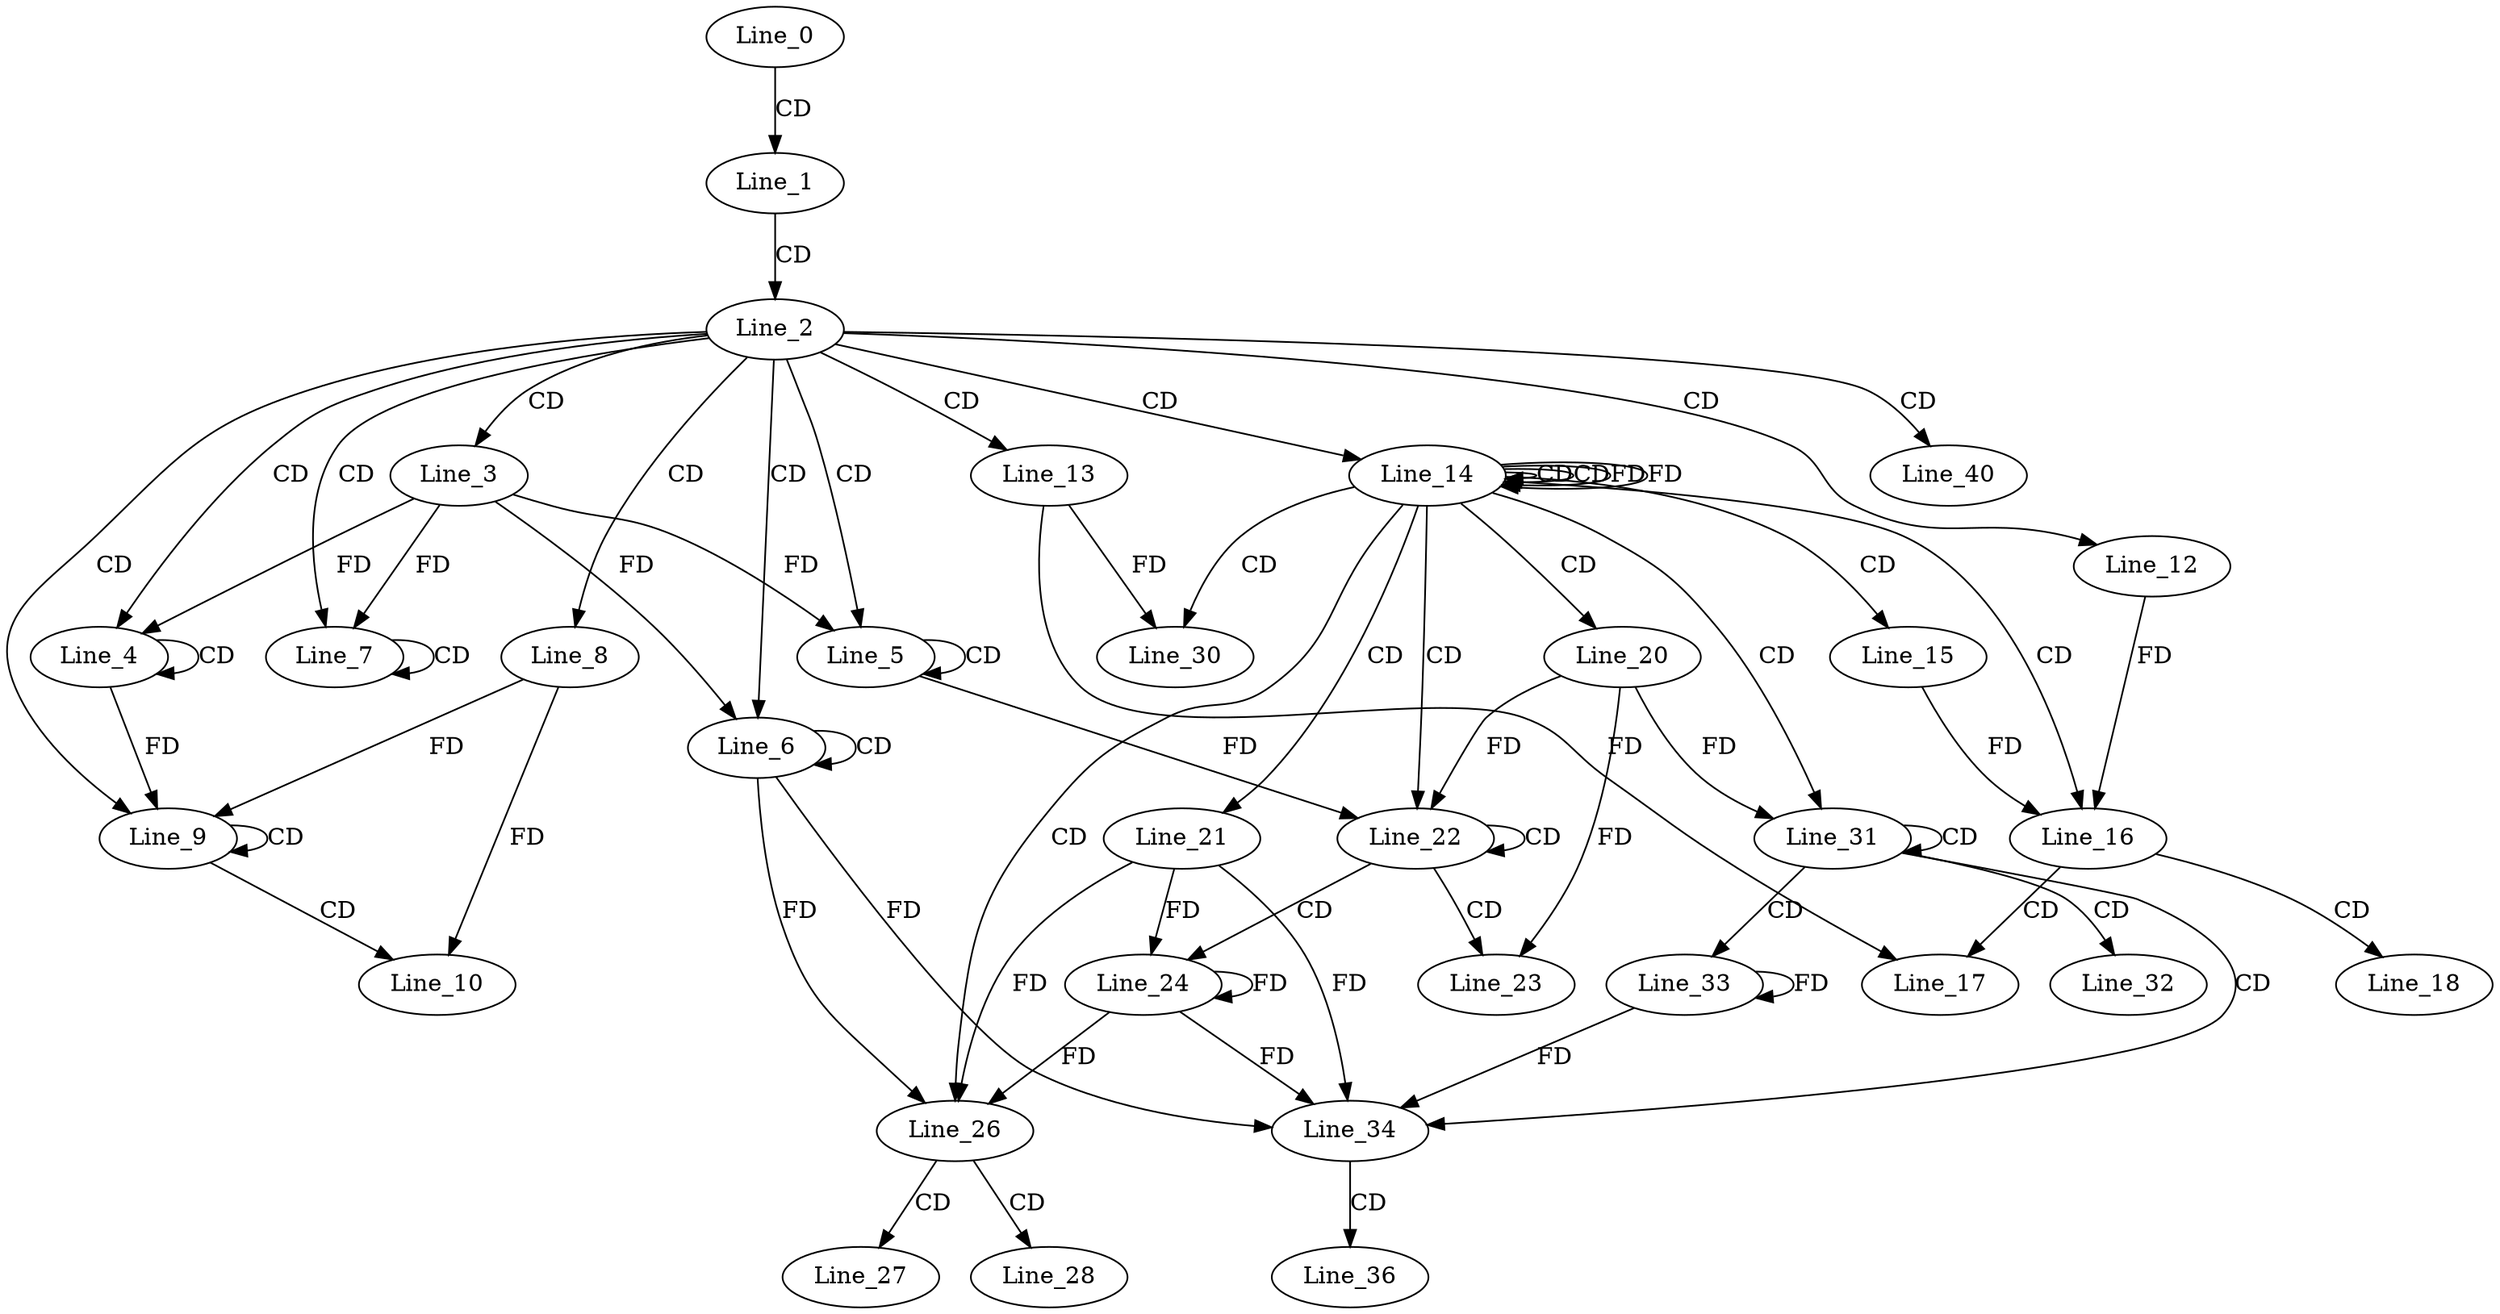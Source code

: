 digraph G {
  Line_0;
  Line_1;
  Line_2;
  Line_3;
  Line_4;
  Line_4;
  Line_5;
  Line_5;
  Line_6;
  Line_6;
  Line_7;
  Line_7;
  Line_8;
  Line_9;
  Line_10;
  Line_12;
  Line_13;
  Line_14;
  Line_14;
  Line_14;
  Line_15;
  Line_16;
  Line_17;
  Line_18;
  Line_20;
  Line_21;
  Line_22;
  Line_23;
  Line_24;
  Line_26;
  Line_27;
  Line_28;
  Line_30;
  Line_31;
  Line_32;
  Line_33;
  Line_34;
  Line_36;
  Line_40;
  Line_0 -> Line_1 [ label="CD" ];
  Line_1 -> Line_2 [ label="CD" ];
  Line_2 -> Line_3 [ label="CD" ];
  Line_2 -> Line_4 [ label="CD" ];
  Line_4 -> Line_4 [ label="CD" ];
  Line_3 -> Line_4 [ label="FD" ];
  Line_2 -> Line_5 [ label="CD" ];
  Line_5 -> Line_5 [ label="CD" ];
  Line_3 -> Line_5 [ label="FD" ];
  Line_2 -> Line_6 [ label="CD" ];
  Line_6 -> Line_6 [ label="CD" ];
  Line_3 -> Line_6 [ label="FD" ];
  Line_2 -> Line_7 [ label="CD" ];
  Line_7 -> Line_7 [ label="CD" ];
  Line_3 -> Line_7 [ label="FD" ];
  Line_2 -> Line_8 [ label="CD" ];
  Line_2 -> Line_9 [ label="CD" ];
  Line_9 -> Line_9 [ label="CD" ];
  Line_8 -> Line_9 [ label="FD" ];
  Line_4 -> Line_9 [ label="FD" ];
  Line_9 -> Line_10 [ label="CD" ];
  Line_8 -> Line_10 [ label="FD" ];
  Line_2 -> Line_12 [ label="CD" ];
  Line_2 -> Line_13 [ label="CD" ];
  Line_2 -> Line_14 [ label="CD" ];
  Line_14 -> Line_14 [ label="CD" ];
  Line_14 -> Line_14 [ label="CD" ];
  Line_14 -> Line_14 [ label="FD" ];
  Line_14 -> Line_15 [ label="CD" ];
  Line_14 -> Line_16 [ label="CD" ];
  Line_15 -> Line_16 [ label="FD" ];
  Line_12 -> Line_16 [ label="FD" ];
  Line_16 -> Line_17 [ label="CD" ];
  Line_13 -> Line_17 [ label="FD" ];
  Line_16 -> Line_18 [ label="CD" ];
  Line_14 -> Line_20 [ label="CD" ];
  Line_14 -> Line_21 [ label="CD" ];
  Line_14 -> Line_22 [ label="CD" ];
  Line_22 -> Line_22 [ label="CD" ];
  Line_20 -> Line_22 [ label="FD" ];
  Line_5 -> Line_22 [ label="FD" ];
  Line_22 -> Line_23 [ label="CD" ];
  Line_20 -> Line_23 [ label="FD" ];
  Line_22 -> Line_24 [ label="CD" ];
  Line_24 -> Line_24 [ label="FD" ];
  Line_21 -> Line_24 [ label="FD" ];
  Line_14 -> Line_26 [ label="CD" ];
  Line_24 -> Line_26 [ label="FD" ];
  Line_21 -> Line_26 [ label="FD" ];
  Line_6 -> Line_26 [ label="FD" ];
  Line_26 -> Line_27 [ label="CD" ];
  Line_26 -> Line_28 [ label="CD" ];
  Line_14 -> Line_30 [ label="CD" ];
  Line_13 -> Line_30 [ label="FD" ];
  Line_14 -> Line_31 [ label="CD" ];
  Line_31 -> Line_31 [ label="CD" ];
  Line_20 -> Line_31 [ label="FD" ];
  Line_31 -> Line_32 [ label="CD" ];
  Line_31 -> Line_33 [ label="CD" ];
  Line_33 -> Line_33 [ label="FD" ];
  Line_31 -> Line_34 [ label="CD" ];
  Line_33 -> Line_34 [ label="FD" ];
  Line_24 -> Line_34 [ label="FD" ];
  Line_21 -> Line_34 [ label="FD" ];
  Line_6 -> Line_34 [ label="FD" ];
  Line_34 -> Line_36 [ label="CD" ];
  Line_2 -> Line_40 [ label="CD" ];
  Line_14 -> Line_14 [ label="FD" ];
}

